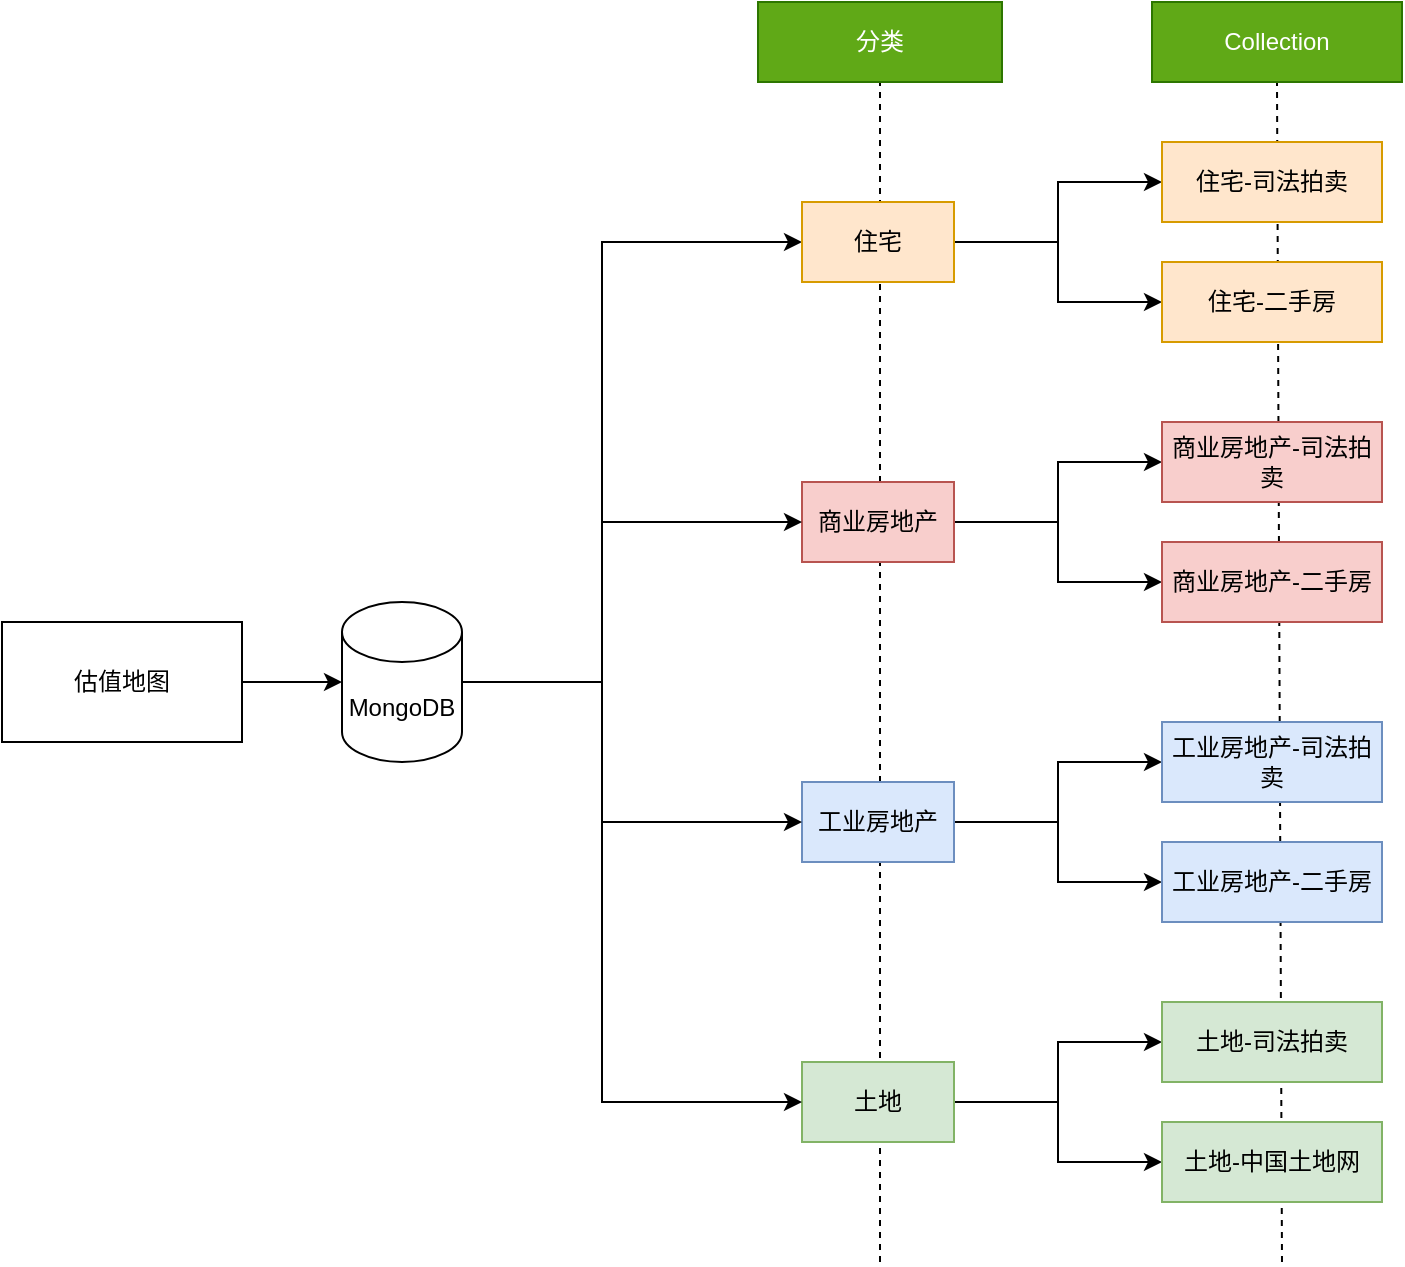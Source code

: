 <mxfile version="22.0.8" type="github">
  <diagram name="第 1 页" id="XwOfIKq0tnw8-P53mZ7I">
    <mxGraphModel dx="950" dy="510" grid="1" gridSize="10" guides="1" tooltips="1" connect="1" arrows="1" fold="1" page="1" pageScale="1" pageWidth="827" pageHeight="1169" math="0" shadow="0">
      <root>
        <mxCell id="0" />
        <mxCell id="1" parent="0" />
        <mxCell id="KIAm81Sfg12KZMm3VU6N-37" value="" style="endArrow=none;dashed=1;html=1;strokeWidth=1;rounded=0;entryX=0.5;entryY=1;entryDx=0;entryDy=0;" edge="1" parent="1" target="KIAm81Sfg12KZMm3VU6N-34">
          <mxGeometry width="50" height="50" relative="1" as="geometry">
            <mxPoint x="680" y="640" as="sourcePoint" />
            <mxPoint x="540" y="190" as="targetPoint" />
          </mxGeometry>
        </mxCell>
        <mxCell id="KIAm81Sfg12KZMm3VU6N-36" value="" style="endArrow=none;dashed=1;html=1;rounded=0;entryX=0.5;entryY=1;entryDx=0;entryDy=0;" edge="1" parent="1" target="KIAm81Sfg12KZMm3VU6N-35">
          <mxGeometry width="50" height="50" relative="1" as="geometry">
            <mxPoint x="479" y="640" as="sourcePoint" />
            <mxPoint x="480" y="260" as="targetPoint" />
          </mxGeometry>
        </mxCell>
        <mxCell id="KIAm81Sfg12KZMm3VU6N-17" style="edgeStyle=orthogonalEdgeStyle;rounded=0;orthogonalLoop=1;jettySize=auto;html=1;exitX=1;exitY=0.5;exitDx=0;exitDy=0;" edge="1" parent="1" source="KIAm81Sfg12KZMm3VU6N-1" target="KIAm81Sfg12KZMm3VU6N-2">
          <mxGeometry relative="1" as="geometry" />
        </mxCell>
        <mxCell id="KIAm81Sfg12KZMm3VU6N-1" value="估值地图" style="rounded=0;whiteSpace=wrap;html=1;" vertex="1" parent="1">
          <mxGeometry x="40" y="320" width="120" height="60" as="geometry" />
        </mxCell>
        <mxCell id="KIAm81Sfg12KZMm3VU6N-19" style="edgeStyle=orthogonalEdgeStyle;rounded=0;orthogonalLoop=1;jettySize=auto;html=1;exitX=1;exitY=0.5;exitDx=0;exitDy=0;exitPerimeter=0;entryX=0;entryY=0.5;entryDx=0;entryDy=0;" edge="1" parent="1" source="KIAm81Sfg12KZMm3VU6N-2" target="KIAm81Sfg12KZMm3VU6N-5">
          <mxGeometry relative="1" as="geometry">
            <Array as="points">
              <mxPoint x="340" y="350" />
              <mxPoint x="340" y="130" />
            </Array>
          </mxGeometry>
        </mxCell>
        <mxCell id="KIAm81Sfg12KZMm3VU6N-2" value="MongoDB" style="shape=cylinder3;whiteSpace=wrap;html=1;boundedLbl=1;backgroundOutline=1;size=15;" vertex="1" parent="1">
          <mxGeometry x="210" y="310" width="60" height="80" as="geometry" />
        </mxCell>
        <mxCell id="KIAm81Sfg12KZMm3VU6N-25" style="edgeStyle=orthogonalEdgeStyle;rounded=0;orthogonalLoop=1;jettySize=auto;html=1;exitX=1;exitY=0.5;exitDx=0;exitDy=0;entryX=0;entryY=0.5;entryDx=0;entryDy=0;" edge="1" parent="1" source="KIAm81Sfg12KZMm3VU6N-5" target="KIAm81Sfg12KZMm3VU6N-10">
          <mxGeometry relative="1" as="geometry" />
        </mxCell>
        <mxCell id="KIAm81Sfg12KZMm3VU6N-26" style="edgeStyle=orthogonalEdgeStyle;rounded=0;orthogonalLoop=1;jettySize=auto;html=1;exitX=1;exitY=0.5;exitDx=0;exitDy=0;entryX=0;entryY=0.5;entryDx=0;entryDy=0;" edge="1" parent="1" source="KIAm81Sfg12KZMm3VU6N-5" target="KIAm81Sfg12KZMm3VU6N-9">
          <mxGeometry relative="1" as="geometry" />
        </mxCell>
        <mxCell id="KIAm81Sfg12KZMm3VU6N-5" value="住宅" style="rounded=0;whiteSpace=wrap;html=1;fillColor=#ffe6cc;strokeColor=#d79b00;" vertex="1" parent="1">
          <mxGeometry x="440" y="110" width="76" height="40" as="geometry" />
        </mxCell>
        <mxCell id="KIAm81Sfg12KZMm3VU6N-27" style="edgeStyle=orthogonalEdgeStyle;rounded=0;orthogonalLoop=1;jettySize=auto;html=1;exitX=1;exitY=0.5;exitDx=0;exitDy=0;entryX=0;entryY=0.5;entryDx=0;entryDy=0;" edge="1" parent="1" source="KIAm81Sfg12KZMm3VU6N-6" target="KIAm81Sfg12KZMm3VU6N-11">
          <mxGeometry relative="1" as="geometry" />
        </mxCell>
        <mxCell id="KIAm81Sfg12KZMm3VU6N-28" style="edgeStyle=orthogonalEdgeStyle;rounded=0;orthogonalLoop=1;jettySize=auto;html=1;exitX=1;exitY=0.5;exitDx=0;exitDy=0;entryX=0;entryY=0.5;entryDx=0;entryDy=0;" edge="1" parent="1" source="KIAm81Sfg12KZMm3VU6N-6" target="KIAm81Sfg12KZMm3VU6N-12">
          <mxGeometry relative="1" as="geometry" />
        </mxCell>
        <mxCell id="KIAm81Sfg12KZMm3VU6N-6" value="商业房地产" style="rounded=0;whiteSpace=wrap;html=1;fillColor=#f8cecc;strokeColor=#b85450;" vertex="1" parent="1">
          <mxGeometry x="440" y="250" width="76" height="40" as="geometry" />
        </mxCell>
        <mxCell id="KIAm81Sfg12KZMm3VU6N-29" style="edgeStyle=orthogonalEdgeStyle;rounded=0;orthogonalLoop=1;jettySize=auto;html=1;exitX=1;exitY=0.5;exitDx=0;exitDy=0;entryX=0;entryY=0.5;entryDx=0;entryDy=0;" edge="1" parent="1" source="KIAm81Sfg12KZMm3VU6N-7" target="KIAm81Sfg12KZMm3VU6N-13">
          <mxGeometry relative="1" as="geometry" />
        </mxCell>
        <mxCell id="KIAm81Sfg12KZMm3VU6N-30" style="edgeStyle=orthogonalEdgeStyle;rounded=0;orthogonalLoop=1;jettySize=auto;html=1;exitX=1;exitY=0.5;exitDx=0;exitDy=0;entryX=0;entryY=0.5;entryDx=0;entryDy=0;" edge="1" parent="1" source="KIAm81Sfg12KZMm3VU6N-7" target="KIAm81Sfg12KZMm3VU6N-14">
          <mxGeometry relative="1" as="geometry" />
        </mxCell>
        <mxCell id="KIAm81Sfg12KZMm3VU6N-7" value="工业房地产" style="rounded=0;whiteSpace=wrap;html=1;fillColor=#dae8fc;strokeColor=#6c8ebf;" vertex="1" parent="1">
          <mxGeometry x="440" y="400" width="76" height="40" as="geometry" />
        </mxCell>
        <mxCell id="KIAm81Sfg12KZMm3VU6N-31" style="edgeStyle=orthogonalEdgeStyle;rounded=0;orthogonalLoop=1;jettySize=auto;html=1;exitX=1;exitY=0.5;exitDx=0;exitDy=0;entryX=0;entryY=0.5;entryDx=0;entryDy=0;" edge="1" parent="1" source="KIAm81Sfg12KZMm3VU6N-8" target="KIAm81Sfg12KZMm3VU6N-15">
          <mxGeometry relative="1" as="geometry" />
        </mxCell>
        <mxCell id="KIAm81Sfg12KZMm3VU6N-32" style="edgeStyle=orthogonalEdgeStyle;rounded=0;orthogonalLoop=1;jettySize=auto;html=1;exitX=1;exitY=0.5;exitDx=0;exitDy=0;entryX=0;entryY=0.5;entryDx=0;entryDy=0;" edge="1" parent="1" source="KIAm81Sfg12KZMm3VU6N-8" target="KIAm81Sfg12KZMm3VU6N-16">
          <mxGeometry relative="1" as="geometry" />
        </mxCell>
        <mxCell id="KIAm81Sfg12KZMm3VU6N-8" value="土地" style="rounded=0;whiteSpace=wrap;html=1;fillColor=#d5e8d4;strokeColor=#82b366;" vertex="1" parent="1">
          <mxGeometry x="440" y="540" width="76" height="40" as="geometry" />
        </mxCell>
        <mxCell id="KIAm81Sfg12KZMm3VU6N-9" value="住宅-司法拍卖" style="rounded=0;whiteSpace=wrap;html=1;fillColor=#ffe6cc;strokeColor=#d79b00;" vertex="1" parent="1">
          <mxGeometry x="620" y="80" width="110" height="40" as="geometry" />
        </mxCell>
        <mxCell id="KIAm81Sfg12KZMm3VU6N-10" value="住宅-二手房" style="rounded=0;whiteSpace=wrap;html=1;fillColor=#ffe6cc;strokeColor=#d79b00;" vertex="1" parent="1">
          <mxGeometry x="620" y="140" width="110" height="40" as="geometry" />
        </mxCell>
        <mxCell id="KIAm81Sfg12KZMm3VU6N-11" value="商业房地产-司法拍卖" style="rounded=0;whiteSpace=wrap;html=1;fillColor=#f8cecc;strokeColor=#b85450;" vertex="1" parent="1">
          <mxGeometry x="620" y="220" width="110" height="40" as="geometry" />
        </mxCell>
        <mxCell id="KIAm81Sfg12KZMm3VU6N-12" value="商业房地产-二手房" style="rounded=0;whiteSpace=wrap;html=1;fillColor=#f8cecc;strokeColor=#b85450;" vertex="1" parent="1">
          <mxGeometry x="620" y="280" width="110" height="40" as="geometry" />
        </mxCell>
        <mxCell id="KIAm81Sfg12KZMm3VU6N-13" value="工业房地产-司法拍卖" style="rounded=0;whiteSpace=wrap;html=1;fillColor=#dae8fc;strokeColor=#6c8ebf;" vertex="1" parent="1">
          <mxGeometry x="620" y="370" width="110" height="40" as="geometry" />
        </mxCell>
        <mxCell id="KIAm81Sfg12KZMm3VU6N-14" value="工业房地产-二手房" style="rounded=0;whiteSpace=wrap;html=1;fillColor=#dae8fc;strokeColor=#6c8ebf;" vertex="1" parent="1">
          <mxGeometry x="620" y="430" width="110" height="40" as="geometry" />
        </mxCell>
        <mxCell id="KIAm81Sfg12KZMm3VU6N-15" value="土地-司法拍卖" style="rounded=0;whiteSpace=wrap;html=1;fillColor=#d5e8d4;strokeColor=#82b366;" vertex="1" parent="1">
          <mxGeometry x="620" y="510" width="110" height="40" as="geometry" />
        </mxCell>
        <mxCell id="KIAm81Sfg12KZMm3VU6N-16" value="土地-中国土地网" style="rounded=0;whiteSpace=wrap;html=1;fillColor=#d5e8d4;strokeColor=#82b366;" vertex="1" parent="1">
          <mxGeometry x="620" y="570" width="110" height="40" as="geometry" />
        </mxCell>
        <mxCell id="KIAm81Sfg12KZMm3VU6N-20" style="edgeStyle=orthogonalEdgeStyle;rounded=0;orthogonalLoop=1;jettySize=auto;html=1;exitX=0;exitY=0.5;exitDx=0;exitDy=0;entryX=1;entryY=0.5;entryDx=0;entryDy=0;entryPerimeter=0;endArrow=none;endFill=0;startArrow=classic;startFill=1;" edge="1" parent="1" source="KIAm81Sfg12KZMm3VU6N-8" target="KIAm81Sfg12KZMm3VU6N-2">
          <mxGeometry relative="1" as="geometry">
            <Array as="points">
              <mxPoint x="340" y="560" />
              <mxPoint x="340" y="350" />
            </Array>
          </mxGeometry>
        </mxCell>
        <mxCell id="KIAm81Sfg12KZMm3VU6N-21" style="edgeStyle=orthogonalEdgeStyle;rounded=0;orthogonalLoop=1;jettySize=auto;html=1;exitX=0;exitY=0.5;exitDx=0;exitDy=0;entryX=1;entryY=0.5;entryDx=0;entryDy=0;entryPerimeter=0;startArrow=classic;startFill=1;endArrow=none;endFill=0;" edge="1" parent="1" source="KIAm81Sfg12KZMm3VU6N-6" target="KIAm81Sfg12KZMm3VU6N-2">
          <mxGeometry relative="1" as="geometry">
            <Array as="points">
              <mxPoint x="340" y="270" />
              <mxPoint x="340" y="350" />
            </Array>
          </mxGeometry>
        </mxCell>
        <mxCell id="KIAm81Sfg12KZMm3VU6N-22" style="edgeStyle=orthogonalEdgeStyle;rounded=0;orthogonalLoop=1;jettySize=auto;html=1;exitX=0;exitY=0.5;exitDx=0;exitDy=0;entryX=1;entryY=0.5;entryDx=0;entryDy=0;entryPerimeter=0;startArrow=classic;startFill=1;endArrow=none;endFill=0;" edge="1" parent="1" source="KIAm81Sfg12KZMm3VU6N-7" target="KIAm81Sfg12KZMm3VU6N-2">
          <mxGeometry relative="1" as="geometry">
            <Array as="points">
              <mxPoint x="340" y="420" />
              <mxPoint x="340" y="350" />
            </Array>
          </mxGeometry>
        </mxCell>
        <mxCell id="KIAm81Sfg12KZMm3VU6N-34" value="Collection" style="rounded=0;whiteSpace=wrap;html=1;fillColor=#60a917;fontColor=#ffffff;strokeColor=#2D7600;" vertex="1" parent="1">
          <mxGeometry x="615" y="10" width="125" height="40" as="geometry" />
        </mxCell>
        <mxCell id="KIAm81Sfg12KZMm3VU6N-35" value="分类" style="rounded=0;whiteSpace=wrap;html=1;fillColor=#60a917;fontColor=#ffffff;strokeColor=#2D7600;" vertex="1" parent="1">
          <mxGeometry x="418" y="10" width="122" height="40" as="geometry" />
        </mxCell>
      </root>
    </mxGraphModel>
  </diagram>
</mxfile>
